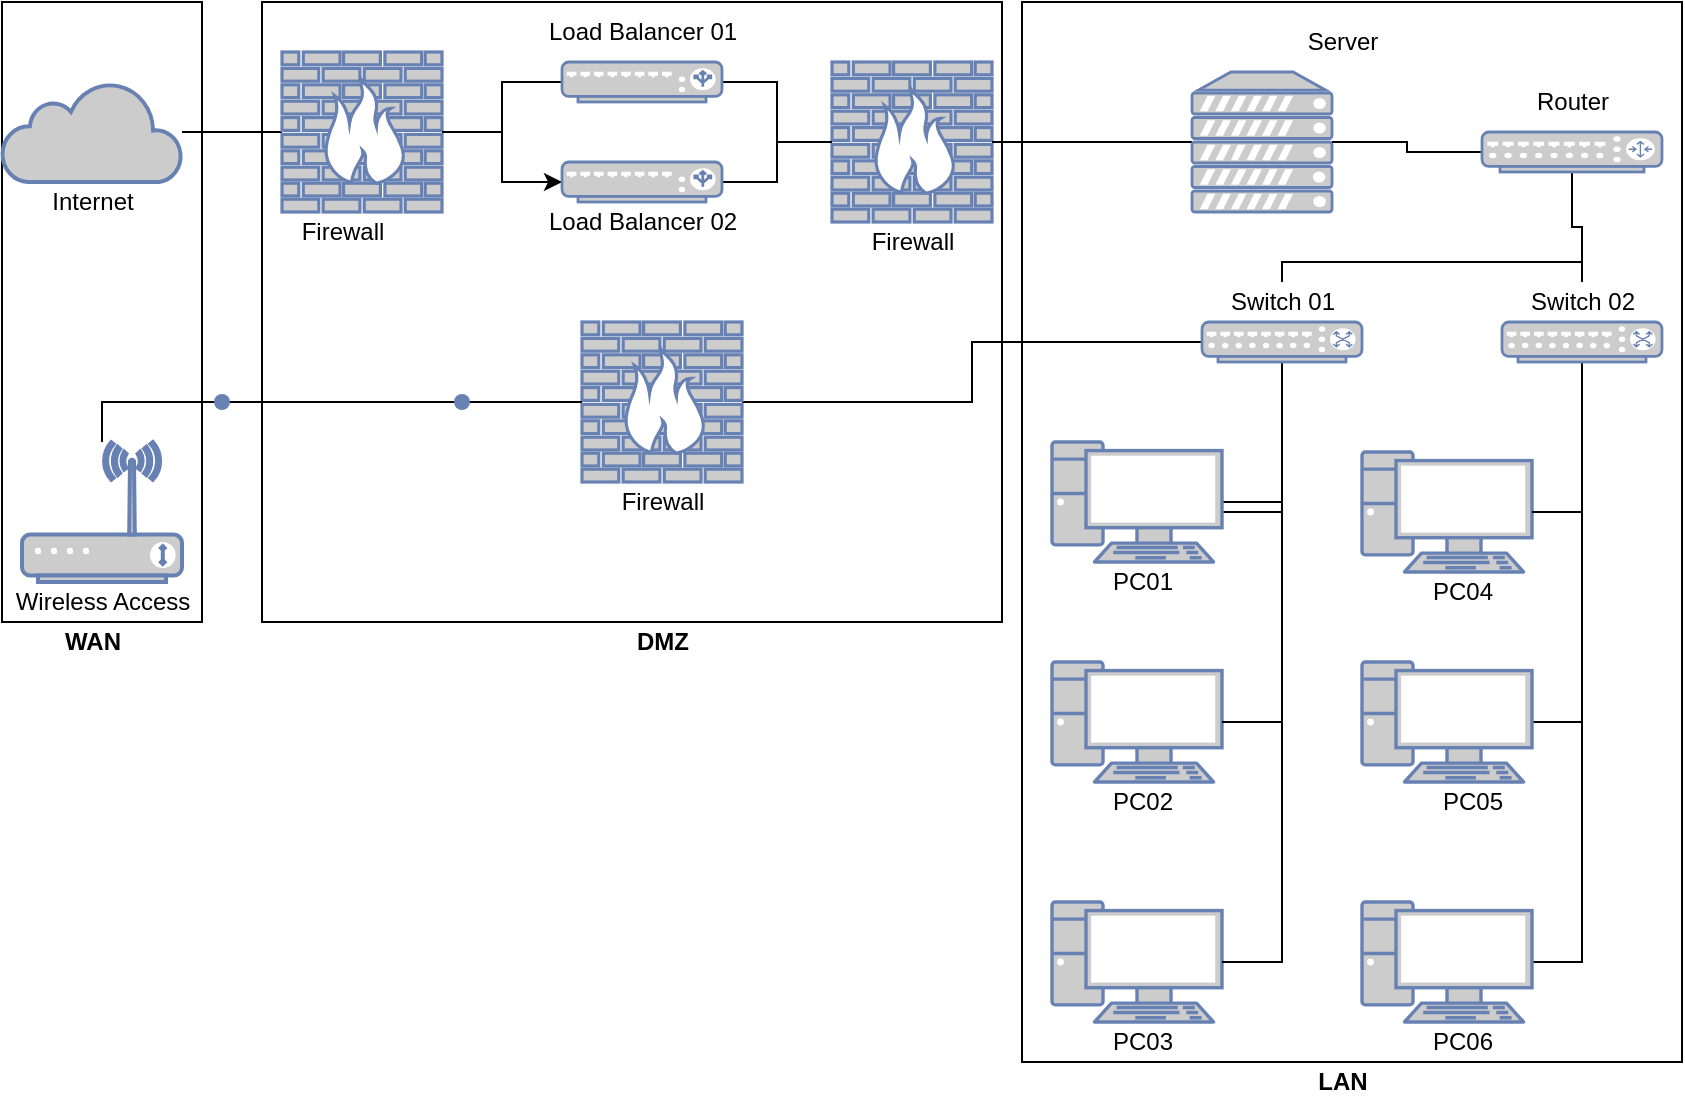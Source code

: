 <mxfile version="14.9.5" type="github">
  <diagram id="10xR01P1XnOX9d7FJ3ty" name="Page-1">
    <mxGraphModel dx="1420" dy="1215" grid="1" gridSize="10" guides="1" tooltips="1" connect="1" arrows="1" fold="1" page="1" pageScale="1" pageWidth="850" pageHeight="1100" math="0" shadow="0">
      <root>
        <mxCell id="0" />
        <mxCell id="1" parent="0" />
        <mxCell id="_C5WhGoLgOnrEJhXYOFu-76" value="" style="whiteSpace=wrap;html=1;" parent="1" vertex="1">
          <mxGeometry x="520" y="130" width="330" height="530" as="geometry" />
        </mxCell>
        <mxCell id="_C5WhGoLgOnrEJhXYOFu-74" value="" style="whiteSpace=wrap;html=1;" parent="1" vertex="1">
          <mxGeometry x="10" y="130" width="100" height="310" as="geometry" />
        </mxCell>
        <mxCell id="_C5WhGoLgOnrEJhXYOFu-72" value="" style="whiteSpace=wrap;html=1;" parent="1" vertex="1">
          <mxGeometry x="140" y="130" width="370" height="310" as="geometry" />
        </mxCell>
        <mxCell id="_C5WhGoLgOnrEJhXYOFu-1" value="" style="html=1;outlineConnect=0;fillColor=#CCCCCC;strokeColor=#6881B3;gradientColor=none;gradientDirection=north;strokeWidth=2;shape=mxgraph.networks.cloud;fontColor=#ffffff;" parent="1" vertex="1">
          <mxGeometry x="10" y="170" width="90" height="50" as="geometry" />
        </mxCell>
        <mxCell id="_C5WhGoLgOnrEJhXYOFu-43" value="" style="edgeStyle=orthogonalEdgeStyle;rounded=0;orthogonalLoop=1;jettySize=auto;html=1;" parent="1" source="_C5WhGoLgOnrEJhXYOFu-2" target="_C5WhGoLgOnrEJhXYOFu-7" edge="1">
          <mxGeometry relative="1" as="geometry" />
        </mxCell>
        <mxCell id="_C5WhGoLgOnrEJhXYOFu-45" value="" style="edgeStyle=orthogonalEdgeStyle;rounded=0;orthogonalLoop=1;jettySize=auto;html=1;endArrow=none;endFill=0;" parent="1" source="_C5WhGoLgOnrEJhXYOFu-2" target="_C5WhGoLgOnrEJhXYOFu-1" edge="1">
          <mxGeometry relative="1" as="geometry" />
        </mxCell>
        <mxCell id="_C5WhGoLgOnrEJhXYOFu-2" value="" style="fontColor=#0066CC;verticalAlign=top;verticalLabelPosition=bottom;labelPosition=center;align=center;html=1;outlineConnect=0;fillColor=#CCCCCC;strokeColor=#6881B3;gradientColor=none;gradientDirection=north;strokeWidth=2;shape=mxgraph.networks.firewall;" parent="1" vertex="1">
          <mxGeometry x="150" y="155" width="80" height="80" as="geometry" />
        </mxCell>
        <mxCell id="_C5WhGoLgOnrEJhXYOFu-51" value="" style="edgeStyle=orthogonalEdgeStyle;rounded=0;orthogonalLoop=1;jettySize=auto;html=1;entryX=0;entryY=0.5;entryDx=0;entryDy=0;entryPerimeter=0;endArrow=none;endFill=0;" parent="1" source="_C5WhGoLgOnrEJhXYOFu-3" target="_C5WhGoLgOnrEJhXYOFu-12" edge="1">
          <mxGeometry relative="1" as="geometry" />
        </mxCell>
        <mxCell id="_C5WhGoLgOnrEJhXYOFu-3" value="" style="fontColor=#0066CC;verticalAlign=top;verticalLabelPosition=bottom;labelPosition=center;align=center;html=1;outlineConnect=0;fillColor=#CCCCCC;strokeColor=#6881B3;gradientColor=none;gradientDirection=north;strokeWidth=2;shape=mxgraph.networks.firewall;" parent="1" vertex="1">
          <mxGeometry x="300" y="290" width="80" height="80" as="geometry" />
        </mxCell>
        <mxCell id="_C5WhGoLgOnrEJhXYOFu-40" value="" style="edgeStyle=orthogonalEdgeStyle;rounded=0;orthogonalLoop=1;jettySize=auto;html=1;endArrow=none;endFill=0;" parent="1" source="_C5WhGoLgOnrEJhXYOFu-4" target="_C5WhGoLgOnrEJhXYOFu-7" edge="1">
          <mxGeometry relative="1" as="geometry" />
        </mxCell>
        <mxCell id="_C5WhGoLgOnrEJhXYOFu-4" value="" style="fontColor=#0066CC;verticalAlign=top;verticalLabelPosition=bottom;labelPosition=center;align=center;html=1;outlineConnect=0;fillColor=#CCCCCC;strokeColor=#6881B3;gradientColor=none;gradientDirection=north;strokeWidth=2;shape=mxgraph.networks.firewall;" parent="1" vertex="1">
          <mxGeometry x="425" y="160" width="80" height="80" as="geometry" />
        </mxCell>
        <mxCell id="_C5WhGoLgOnrEJhXYOFu-41" value="" style="edgeStyle=orthogonalEdgeStyle;rounded=0;orthogonalLoop=1;jettySize=auto;html=1;endArrow=none;endFill=0;" parent="1" source="_C5WhGoLgOnrEJhXYOFu-5" target="_C5WhGoLgOnrEJhXYOFu-4" edge="1">
          <mxGeometry relative="1" as="geometry" />
        </mxCell>
        <mxCell id="_C5WhGoLgOnrEJhXYOFu-44" value="" style="edgeStyle=orthogonalEdgeStyle;rounded=0;orthogonalLoop=1;jettySize=auto;html=1;endArrow=none;endFill=0;" parent="1" source="_C5WhGoLgOnrEJhXYOFu-5" target="_C5WhGoLgOnrEJhXYOFu-2" edge="1">
          <mxGeometry relative="1" as="geometry" />
        </mxCell>
        <mxCell id="_C5WhGoLgOnrEJhXYOFu-5" value="" style="fontColor=#0066CC;verticalAlign=top;verticalLabelPosition=bottom;labelPosition=center;align=center;html=1;outlineConnect=0;fillColor=#CCCCCC;strokeColor=#6881B3;gradientColor=none;gradientDirection=north;strokeWidth=2;shape=mxgraph.networks.load_balancer;" parent="1" vertex="1">
          <mxGeometry x="290" y="160" width="80" height="20" as="geometry" />
        </mxCell>
        <mxCell id="_C5WhGoLgOnrEJhXYOFu-42" value="" style="edgeStyle=orthogonalEdgeStyle;rounded=0;orthogonalLoop=1;jettySize=auto;html=1;endArrow=none;endFill=0;" parent="1" source="_C5WhGoLgOnrEJhXYOFu-7" target="_C5WhGoLgOnrEJhXYOFu-2" edge="1">
          <mxGeometry relative="1" as="geometry" />
        </mxCell>
        <mxCell id="_C5WhGoLgOnrEJhXYOFu-7" value="" style="fontColor=#0066CC;verticalAlign=top;verticalLabelPosition=bottom;labelPosition=center;align=center;html=1;outlineConnect=0;fillColor=#CCCCCC;strokeColor=#6881B3;gradientColor=none;gradientDirection=north;strokeWidth=2;shape=mxgraph.networks.load_balancer;" parent="1" vertex="1">
          <mxGeometry x="290" y="210" width="80" height="20" as="geometry" />
        </mxCell>
        <mxCell id="_C5WhGoLgOnrEJhXYOFu-39" value="" style="edgeStyle=orthogonalEdgeStyle;rounded=0;orthogonalLoop=1;jettySize=auto;html=1;endArrow=none;endFill=0;" parent="1" source="_C5WhGoLgOnrEJhXYOFu-8" target="_C5WhGoLgOnrEJhXYOFu-4" edge="1">
          <mxGeometry relative="1" as="geometry" />
        </mxCell>
        <mxCell id="_C5WhGoLgOnrEJhXYOFu-8" value="" style="fontColor=#0066CC;verticalAlign=top;verticalLabelPosition=bottom;labelPosition=center;align=center;html=1;outlineConnect=0;fillColor=#CCCCCC;strokeColor=#6881B3;gradientColor=none;gradientDirection=north;strokeWidth=2;shape=mxgraph.networks.server;" parent="1" vertex="1">
          <mxGeometry x="605" y="165" width="70" height="70" as="geometry" />
        </mxCell>
        <mxCell id="_C5WhGoLgOnrEJhXYOFu-38" value="" style="edgeStyle=orthogonalEdgeStyle;rounded=0;orthogonalLoop=1;jettySize=auto;html=1;endArrow=none;endFill=0;" parent="1" source="_C5WhGoLgOnrEJhXYOFu-11" target="_C5WhGoLgOnrEJhXYOFu-8" edge="1">
          <mxGeometry relative="1" as="geometry" />
        </mxCell>
        <mxCell id="_C5WhGoLgOnrEJhXYOFu-71" value="" style="edgeStyle=orthogonalEdgeStyle;rounded=0;orthogonalLoop=1;jettySize=auto;html=1;endArrow=none;endFill=0;" parent="1" source="_C5WhGoLgOnrEJhXYOFu-11" target="_C5WhGoLgOnrEJhXYOFu-62" edge="1">
          <mxGeometry relative="1" as="geometry" />
        </mxCell>
        <mxCell id="_C5WhGoLgOnrEJhXYOFu-11" value="" style="fontColor=#0066CC;verticalAlign=top;verticalLabelPosition=bottom;labelPosition=center;align=center;html=1;outlineConnect=0;fillColor=#CCCCCC;strokeColor=#6881B3;gradientColor=none;gradientDirection=north;strokeWidth=2;shape=mxgraph.networks.router;" parent="1" vertex="1">
          <mxGeometry x="750" y="195" width="90" height="20" as="geometry" />
        </mxCell>
        <mxCell id="_C5WhGoLgOnrEJhXYOFu-26" value="" style="edgeStyle=orthogonalEdgeStyle;rounded=0;orthogonalLoop=1;jettySize=auto;html=1;endArrow=none;endFill=0;" parent="1" source="_C5WhGoLgOnrEJhXYOFu-12" target="_C5WhGoLgOnrEJhXYOFu-17" edge="1">
          <mxGeometry relative="1" as="geometry">
            <Array as="points">
              <mxPoint x="650" y="385" />
            </Array>
          </mxGeometry>
        </mxCell>
        <mxCell id="_C5WhGoLgOnrEJhXYOFu-12" value="" style="fontColor=#0066CC;verticalAlign=top;verticalLabelPosition=bottom;labelPosition=center;align=center;html=1;outlineConnect=0;fillColor=#CCCCCC;strokeColor=#6881B3;gradientColor=none;gradientDirection=north;strokeWidth=2;shape=mxgraph.networks.switch;" parent="1" vertex="1">
          <mxGeometry x="610" y="290" width="80" height="20" as="geometry" />
        </mxCell>
        <mxCell id="_C5WhGoLgOnrEJhXYOFu-34" value="" style="edgeStyle=orthogonalEdgeStyle;rounded=0;orthogonalLoop=1;jettySize=auto;html=1;endArrow=none;endFill=0;" parent="1" source="_C5WhGoLgOnrEJhXYOFu-13" edge="1">
          <mxGeometry relative="1" as="geometry">
            <mxPoint x="800" y="400" as="targetPoint" />
          </mxGeometry>
        </mxCell>
        <mxCell id="_C5WhGoLgOnrEJhXYOFu-13" value="" style="fontColor=#0066CC;verticalAlign=top;verticalLabelPosition=bottom;labelPosition=center;align=center;html=1;outlineConnect=0;fillColor=#CCCCCC;strokeColor=#6881B3;gradientColor=none;gradientDirection=north;strokeWidth=2;shape=mxgraph.networks.switch;" parent="1" vertex="1">
          <mxGeometry x="760" y="290" width="80" height="20" as="geometry" />
        </mxCell>
        <mxCell id="_C5WhGoLgOnrEJhXYOFu-47" value="" style="edgeStyle=orthogonalEdgeStyle;rounded=0;orthogonalLoop=1;jettySize=auto;html=1;endArrow=none;endFill=0;" parent="1" source="_C5WhGoLgOnrEJhXYOFu-14" target="_C5WhGoLgOnrEJhXYOFu-46" edge="1">
          <mxGeometry relative="1" as="geometry" />
        </mxCell>
        <mxCell id="_C5WhGoLgOnrEJhXYOFu-14" value="" style="fontColor=#0066CC;verticalAlign=top;verticalLabelPosition=bottom;labelPosition=center;align=center;html=1;outlineConnect=0;fillColor=#CCCCCC;strokeColor=#6881B3;gradientColor=none;gradientDirection=north;strokeWidth=2;shape=mxgraph.networks.wireless_modem;" parent="1" vertex="1">
          <mxGeometry x="20" y="350" width="80" height="70" as="geometry" />
        </mxCell>
        <mxCell id="_C5WhGoLgOnrEJhXYOFu-15" value="" style="fontColor=#0066CC;verticalAlign=top;verticalLabelPosition=bottom;labelPosition=center;align=center;html=1;outlineConnect=0;fillColor=#CCCCCC;strokeColor=#6881B3;gradientColor=none;gradientDirection=north;strokeWidth=2;shape=mxgraph.networks.pc;" parent="1" vertex="1">
          <mxGeometry x="535" y="580" width="85" height="60" as="geometry" />
        </mxCell>
        <mxCell id="_C5WhGoLgOnrEJhXYOFu-32" value="" style="edgeStyle=orthogonalEdgeStyle;rounded=0;orthogonalLoop=1;jettySize=auto;html=1;endArrow=none;endFill=0;" parent="1" source="_C5WhGoLgOnrEJhXYOFu-16" target="_C5WhGoLgOnrEJhXYOFu-15" edge="1">
          <mxGeometry relative="1" as="geometry">
            <Array as="points">
              <mxPoint x="650" y="490" />
              <mxPoint x="650" y="610" />
            </Array>
          </mxGeometry>
        </mxCell>
        <mxCell id="_C5WhGoLgOnrEJhXYOFu-16" value="" style="fontColor=#0066CC;verticalAlign=top;verticalLabelPosition=bottom;labelPosition=center;align=center;html=1;outlineConnect=0;fillColor=#CCCCCC;strokeColor=#6881B3;gradientColor=none;gradientDirection=north;strokeWidth=2;shape=mxgraph.networks.pc;" parent="1" vertex="1">
          <mxGeometry x="535" y="460" width="85" height="60" as="geometry" />
        </mxCell>
        <mxCell id="_C5WhGoLgOnrEJhXYOFu-31" value="" style="edgeStyle=orthogonalEdgeStyle;rounded=0;orthogonalLoop=1;jettySize=auto;html=1;endArrow=none;endFill=0;" parent="1" source="_C5WhGoLgOnrEJhXYOFu-17" target="_C5WhGoLgOnrEJhXYOFu-16" edge="1">
          <mxGeometry relative="1" as="geometry">
            <Array as="points">
              <mxPoint x="650" y="380" />
              <mxPoint x="650" y="490" />
            </Array>
          </mxGeometry>
        </mxCell>
        <mxCell id="_C5WhGoLgOnrEJhXYOFu-17" value="" style="fontColor=#0066CC;verticalAlign=top;verticalLabelPosition=bottom;labelPosition=center;align=center;html=1;outlineConnect=0;fillColor=#CCCCCC;strokeColor=#6881B3;gradientColor=none;gradientDirection=north;strokeWidth=2;shape=mxgraph.networks.pc;" parent="1" vertex="1">
          <mxGeometry x="535" y="350" width="85" height="60" as="geometry" />
        </mxCell>
        <mxCell id="_C5WhGoLgOnrEJhXYOFu-37" value="" style="edgeStyle=orthogonalEdgeStyle;rounded=0;orthogonalLoop=1;jettySize=auto;html=1;endArrow=none;endFill=0;" parent="1" source="_C5WhGoLgOnrEJhXYOFu-21" target="_C5WhGoLgOnrEJhXYOFu-23" edge="1">
          <mxGeometry relative="1" as="geometry">
            <Array as="points">
              <mxPoint x="800" y="610" />
              <mxPoint x="800" y="490" />
            </Array>
          </mxGeometry>
        </mxCell>
        <mxCell id="_C5WhGoLgOnrEJhXYOFu-21" value="" style="fontColor=#0066CC;verticalAlign=top;verticalLabelPosition=bottom;labelPosition=center;align=center;html=1;outlineConnect=0;fillColor=#CCCCCC;strokeColor=#6881B3;gradientColor=none;gradientDirection=north;strokeWidth=2;shape=mxgraph.networks.pc;" parent="1" vertex="1">
          <mxGeometry x="690" y="580" width="85" height="60" as="geometry" />
        </mxCell>
        <mxCell id="_C5WhGoLgOnrEJhXYOFu-22" value="" style="fontColor=#0066CC;verticalAlign=top;verticalLabelPosition=bottom;labelPosition=center;align=center;html=1;outlineConnect=0;fillColor=#CCCCCC;strokeColor=#6881B3;gradientColor=none;gradientDirection=north;strokeWidth=2;shape=mxgraph.networks.pc;" parent="1" vertex="1">
          <mxGeometry x="690" y="355" width="85" height="60" as="geometry" />
        </mxCell>
        <mxCell id="_C5WhGoLgOnrEJhXYOFu-36" value="" style="edgeStyle=orthogonalEdgeStyle;rounded=0;orthogonalLoop=1;jettySize=auto;html=1;endArrow=none;endFill=0;" parent="1" source="_C5WhGoLgOnrEJhXYOFu-23" target="_C5WhGoLgOnrEJhXYOFu-22" edge="1">
          <mxGeometry relative="1" as="geometry">
            <Array as="points">
              <mxPoint x="800" y="490" />
              <mxPoint x="800" y="385" />
            </Array>
          </mxGeometry>
        </mxCell>
        <mxCell id="_C5WhGoLgOnrEJhXYOFu-23" value="" style="fontColor=#0066CC;verticalAlign=top;verticalLabelPosition=bottom;labelPosition=center;align=center;html=1;outlineConnect=0;fillColor=#CCCCCC;strokeColor=#6881B3;gradientColor=none;gradientDirection=north;strokeWidth=2;shape=mxgraph.networks.pc;" parent="1" vertex="1">
          <mxGeometry x="690" y="460" width="85" height="60" as="geometry" />
        </mxCell>
        <mxCell id="_C5WhGoLgOnrEJhXYOFu-49" value="" style="edgeStyle=orthogonalEdgeStyle;rounded=0;orthogonalLoop=1;jettySize=auto;html=1;endArrow=none;endFill=0;" parent="1" source="_C5WhGoLgOnrEJhXYOFu-46" target="_C5WhGoLgOnrEJhXYOFu-48" edge="1">
          <mxGeometry relative="1" as="geometry">
            <Array as="points">
              <mxPoint x="120" y="330" />
            </Array>
          </mxGeometry>
        </mxCell>
        <mxCell id="_C5WhGoLgOnrEJhXYOFu-46" value="" style="shape=waypoint;size=6;pointerEvents=1;points=[];fillColor=#CCCCCC;resizable=0;rotatable=0;perimeter=centerPerimeter;snapToPoint=1;fontColor=#0066CC;verticalAlign=top;strokeColor=#6881B3;strokeWidth=2;gradientDirection=north;" parent="1" vertex="1">
          <mxGeometry x="100" y="310" width="40" height="40" as="geometry" />
        </mxCell>
        <mxCell id="_C5WhGoLgOnrEJhXYOFu-50" value="" style="edgeStyle=orthogonalEdgeStyle;rounded=0;orthogonalLoop=1;jettySize=auto;html=1;endArrow=none;endFill=0;" parent="1" source="_C5WhGoLgOnrEJhXYOFu-48" target="_C5WhGoLgOnrEJhXYOFu-3" edge="1">
          <mxGeometry relative="1" as="geometry" />
        </mxCell>
        <mxCell id="_C5WhGoLgOnrEJhXYOFu-48" value="" style="shape=waypoint;size=6;pointerEvents=1;points=[];fillColor=#CCCCCC;resizable=0;rotatable=0;perimeter=centerPerimeter;snapToPoint=1;fontColor=#0066CC;verticalAlign=top;strokeColor=#6881B3;strokeWidth=2;gradientDirection=north;" parent="1" vertex="1">
          <mxGeometry x="220" y="310" width="40" height="40" as="geometry" />
        </mxCell>
        <mxCell id="_C5WhGoLgOnrEJhXYOFu-53" value="Internet" style="text;html=1;resizable=0;autosize=1;align=center;verticalAlign=middle;points=[];fillColor=none;strokeColor=none;rounded=0;" parent="1" vertex="1">
          <mxGeometry x="25" y="220" width="60" height="20" as="geometry" />
        </mxCell>
        <mxCell id="_C5WhGoLgOnrEJhXYOFu-54" value="Firewall" style="text;html=1;resizable=0;autosize=1;align=center;verticalAlign=middle;points=[];fillColor=none;strokeColor=none;rounded=0;" parent="1" vertex="1">
          <mxGeometry x="150" y="235" width="60" height="20" as="geometry" />
        </mxCell>
        <mxCell id="_C5WhGoLgOnrEJhXYOFu-55" value="Load Balancer 01" style="text;html=1;resizable=0;autosize=1;align=center;verticalAlign=middle;points=[];fillColor=none;strokeColor=none;rounded=0;" parent="1" vertex="1">
          <mxGeometry x="275" y="135" width="110" height="20" as="geometry" />
        </mxCell>
        <mxCell id="_C5WhGoLgOnrEJhXYOFu-56" value="Load Balancer 02" style="text;html=1;resizable=0;autosize=1;align=center;verticalAlign=middle;points=[];fillColor=none;strokeColor=none;rounded=0;" parent="1" vertex="1">
          <mxGeometry x="275" y="230" width="110" height="20" as="geometry" />
        </mxCell>
        <mxCell id="_C5WhGoLgOnrEJhXYOFu-57" value="Firewall" style="text;html=1;resizable=0;autosize=1;align=center;verticalAlign=middle;points=[];fillColor=none;strokeColor=none;rounded=0;" parent="1" vertex="1">
          <mxGeometry x="435" y="240" width="60" height="20" as="geometry" />
        </mxCell>
        <mxCell id="_C5WhGoLgOnrEJhXYOFu-58" value="Firewall" style="text;html=1;resizable=0;autosize=1;align=center;verticalAlign=middle;points=[];fillColor=none;strokeColor=none;rounded=0;" parent="1" vertex="1">
          <mxGeometry x="310" y="370" width="60" height="20" as="geometry" />
        </mxCell>
        <mxCell id="_C5WhGoLgOnrEJhXYOFu-59" value="Server" style="text;html=1;resizable=0;autosize=1;align=center;verticalAlign=middle;points=[];fillColor=none;strokeColor=none;rounded=0;" parent="1" vertex="1">
          <mxGeometry x="655" y="140" width="50" height="20" as="geometry" />
        </mxCell>
        <mxCell id="_C5WhGoLgOnrEJhXYOFu-60" value="Router" style="text;html=1;resizable=0;autosize=1;align=center;verticalAlign=middle;points=[];fillColor=none;strokeColor=none;rounded=0;" parent="1" vertex="1">
          <mxGeometry x="770" y="170" width="50" height="20" as="geometry" />
        </mxCell>
        <mxCell id="_C5WhGoLgOnrEJhXYOFu-61" value="Wireless Access" style="text;html=1;resizable=0;autosize=1;align=center;verticalAlign=middle;points=[];fillColor=none;strokeColor=none;rounded=0;" parent="1" vertex="1">
          <mxGeometry x="10" y="420" width="100" height="20" as="geometry" />
        </mxCell>
        <mxCell id="_C5WhGoLgOnrEJhXYOFu-62" value="Switch 02" style="text;html=1;resizable=0;autosize=1;align=center;verticalAlign=middle;points=[];fillColor=none;strokeColor=none;rounded=0;" parent="1" vertex="1">
          <mxGeometry x="765" y="270" width="70" height="20" as="geometry" />
        </mxCell>
        <mxCell id="_C5WhGoLgOnrEJhXYOFu-70" value="" style="edgeStyle=orthogonalEdgeStyle;rounded=0;orthogonalLoop=1;jettySize=auto;html=1;endArrow=none;endFill=0;" parent="1" source="_C5WhGoLgOnrEJhXYOFu-63" target="_C5WhGoLgOnrEJhXYOFu-62" edge="1">
          <mxGeometry relative="1" as="geometry">
            <Array as="points">
              <mxPoint x="650" y="260" />
              <mxPoint x="800" y="260" />
            </Array>
          </mxGeometry>
        </mxCell>
        <mxCell id="_C5WhGoLgOnrEJhXYOFu-63" value="Switch 01" style="text;html=1;resizable=0;autosize=1;align=center;verticalAlign=middle;points=[];fillColor=none;strokeColor=none;rounded=0;" parent="1" vertex="1">
          <mxGeometry x="615" y="270" width="70" height="20" as="geometry" />
        </mxCell>
        <mxCell id="_C5WhGoLgOnrEJhXYOFu-64" value="PC01" style="text;html=1;resizable=0;autosize=1;align=center;verticalAlign=middle;points=[];fillColor=none;strokeColor=none;rounded=0;" parent="1" vertex="1">
          <mxGeometry x="555" y="410" width="50" height="20" as="geometry" />
        </mxCell>
        <mxCell id="_C5WhGoLgOnrEJhXYOFu-65" value="PC02" style="text;html=1;resizable=0;autosize=1;align=center;verticalAlign=middle;points=[];fillColor=none;strokeColor=none;rounded=0;" parent="1" vertex="1">
          <mxGeometry x="555" y="520" width="50" height="20" as="geometry" />
        </mxCell>
        <mxCell id="_C5WhGoLgOnrEJhXYOFu-66" value="PC03" style="text;html=1;resizable=0;autosize=1;align=center;verticalAlign=middle;points=[];fillColor=none;strokeColor=none;rounded=0;" parent="1" vertex="1">
          <mxGeometry x="555" y="640" width="50" height="20" as="geometry" />
        </mxCell>
        <mxCell id="_C5WhGoLgOnrEJhXYOFu-67" value="PC04" style="text;html=1;resizable=0;autosize=1;align=center;verticalAlign=middle;points=[];fillColor=none;strokeColor=none;rounded=0;" parent="1" vertex="1">
          <mxGeometry x="715" y="415" width="50" height="20" as="geometry" />
        </mxCell>
        <mxCell id="_C5WhGoLgOnrEJhXYOFu-68" value="PC05" style="text;html=1;resizable=0;autosize=1;align=center;verticalAlign=middle;points=[];fillColor=none;strokeColor=none;rounded=0;" parent="1" vertex="1">
          <mxGeometry x="720" y="520" width="50" height="20" as="geometry" />
        </mxCell>
        <mxCell id="_C5WhGoLgOnrEJhXYOFu-69" value="PC06" style="text;html=1;resizable=0;autosize=1;align=center;verticalAlign=middle;points=[];fillColor=none;strokeColor=none;rounded=0;" parent="1" vertex="1">
          <mxGeometry x="715" y="640" width="50" height="20" as="geometry" />
        </mxCell>
        <mxCell id="_C5WhGoLgOnrEJhXYOFu-73" value="&lt;b&gt;DMZ&lt;/b&gt;" style="text;html=1;resizable=0;autosize=1;align=center;verticalAlign=middle;points=[];fillColor=none;strokeColor=none;rounded=0;" parent="1" vertex="1">
          <mxGeometry x="320" y="440" width="40" height="20" as="geometry" />
        </mxCell>
        <mxCell id="_C5WhGoLgOnrEJhXYOFu-75" value="&lt;b&gt;WAN&lt;/b&gt;" style="text;html=1;resizable=0;autosize=1;align=center;verticalAlign=middle;points=[];fillColor=none;strokeColor=none;rounded=0;" parent="1" vertex="1">
          <mxGeometry x="35" y="440" width="40" height="20" as="geometry" />
        </mxCell>
        <mxCell id="_C5WhGoLgOnrEJhXYOFu-77" value="&lt;b&gt;LAN&lt;/b&gt;" style="text;html=1;resizable=0;autosize=1;align=center;verticalAlign=middle;points=[];fillColor=none;strokeColor=none;rounded=0;" parent="1" vertex="1">
          <mxGeometry x="660" y="660" width="40" height="20" as="geometry" />
        </mxCell>
      </root>
    </mxGraphModel>
  </diagram>
</mxfile>
